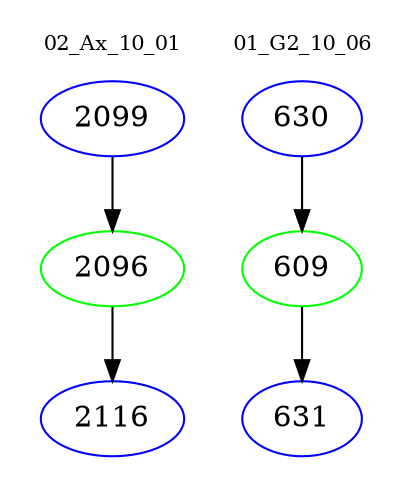 digraph{
subgraph cluster_0 {
color = white
label = "02_Ax_10_01";
fontsize=10;
T0_2099 [label="2099", color="blue"]
T0_2099 -> T0_2096 [color="black"]
T0_2096 [label="2096", color="green"]
T0_2096 -> T0_2116 [color="black"]
T0_2116 [label="2116", color="blue"]
}
subgraph cluster_1 {
color = white
label = "01_G2_10_06";
fontsize=10;
T1_630 [label="630", color="blue"]
T1_630 -> T1_609 [color="black"]
T1_609 [label="609", color="green"]
T1_609 -> T1_631 [color="black"]
T1_631 [label="631", color="blue"]
}
}
